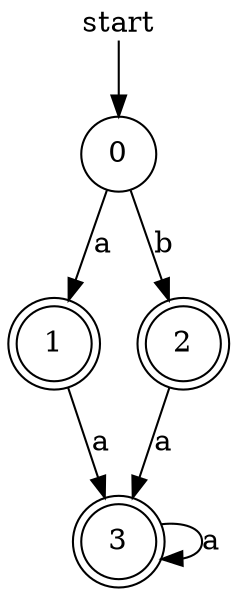 digraph DFA {
	0 [color=black shape=circle]
	start [shape=plain]
	start -> 0
	1 [color=black shape=doublecircle]
	2 [color=black shape=doublecircle]
	3 [color=black shape=doublecircle]
	0 -> 1 [label=a]
	0 -> 2 [label=b]
	1 -> 3 [label=a]
	2 -> 3 [label=a]
	3 -> 3 [label=a]
}
